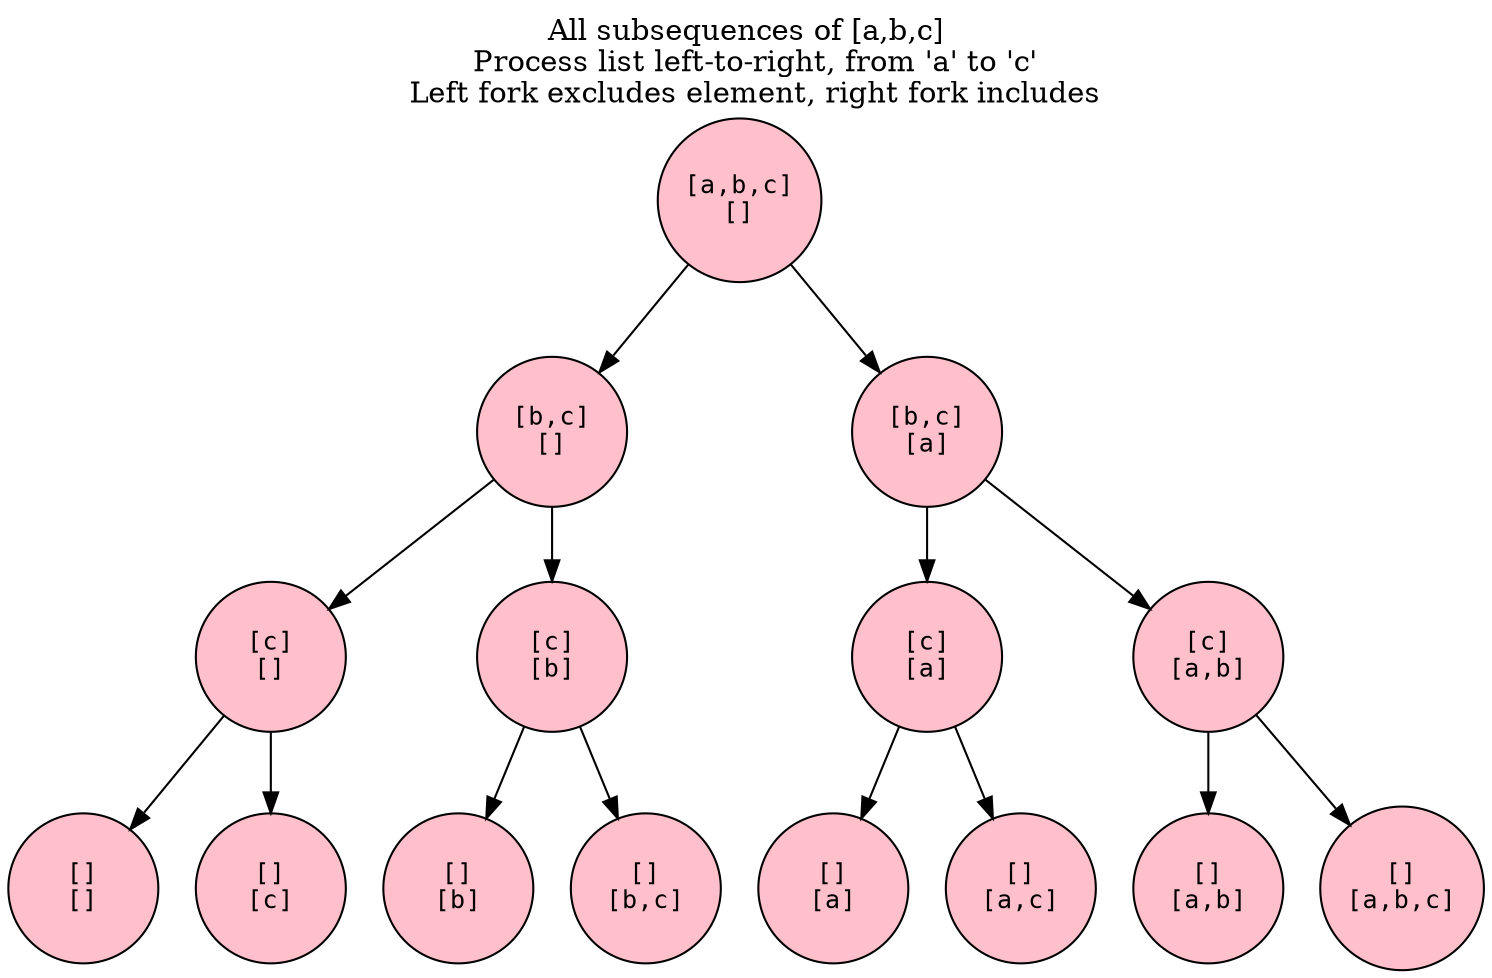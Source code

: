 // digraph SubsequencesAB {
//   node [shape=circle, style=filled, fontname="Consolas",fillcolor=pink, fontcolor=black, fontsize=12, width=1.0, height=1.0];
//   edge [len=1.0, penwidth=1.0, arrowsize=1.0];
//   rankdir=TB;

//   label="All subsequences of [a,b]\nUnderscore _ means empty string";
//   labelloc=t;

//   n__ [label="[a,b]\n'__'"];
//   n_1 [label="[a]\n'_b'"]
//   n_0 [label="[a]\n'__'"]
//   n11 [label="[]\n'ab'"]
//   n01 [label="[]\n'_b'"]
//   n10 [label="[]\n'a_'"]
//   n00 [label="[]\n'__'"]

//   edge [labelfloat=true]

//   n__ -> {n_0, n_1}
//   n_1 -> {n01, n11}
//   n_0 -> {n00, n10}
// }

digraph SubsequencesABC {
  node [shape=circle, style=filled, fontname="Consolas",fillcolor=pink, fontcolor=black, fontsize=12, width=1.0, height=1.0];
  edge [len=1.0, penwidth=1.0, arrowsize=1.0];
  rankdir=TB;

  label="All subsequences of [a,b,c]
  Process list left-to-right, from 'a' to 'c'
  Left fork excludes element, right fork includes";

  labelloc=t;

  n___ [label="[a,b,c]\n[]"];

  n0__ [label="[b,c]\n[]"]
  n1__ [label="[b,c]\n[a]"]

  n00_ [label="[c]\n[]"]
  n10_ [label="[c]\n[a]"]
  n01_ [label="[c]\n[b]"]
  n11_ [label="[c]\n[a,b]"]

  n000 [label="[]\n[]"]
  n100 [label="[]\n[a]"]
  n001 [label="[]\n[c]"]
  n101 [label="[]\n[a,c]"]
  n010 [label="[]\n[b]"]
  n011 [label="[]\n[b,c]"]
  n110 [label="[]\n[a,b]"]
  n111 [label="[]\n[a,b,c]"]

  n___ -> {n0__, n1__}
  n0__ -> {n00_, n01_}
  n1__ -> {n10_, n11_}
  n00_ -> {n000, n001}
  n10_ -> {n100, n101}
  n01_ -> {n010, n011}
  n11_ -> {n110, n111}
}

digraph SubsequencesABCBySize {
  node [shape=circle, style=filled, fontname="Consolas",fillcolor=pink, fontcolor=black, fontsize=12, width=1.0, height=1.0];
  edge [len=1.0, penwidth=1.0, arrowsize=1.0];
  rankdir=TB;

  label="All subsequences of [a,b,c]
  Process list left-to-right, from 'a' to 'c'
  The left tree contains all subsequences beginning with 'a'
  The middle tree are contains subsequences beginning with 'b'
  etc.
  For each node, print out 2nd argument"
  labelloc=t;

  n000 [label="[a,b,c]\n[]"]
  n100 [label="[b,c]\n[a]"]
  n010 [label="[c]\n[b]"]
  n001 [label="[]\n[c]"]
  n110 [label="[c]\n[a,b]"]
  n101 [label="[]\n[a,c]"]
  n011 [label="[]\n[b,c]"]
  n111 [label="[]\n[a,b,c]"]

  n000 -> {n100,n010,n001}
  n100 -> {n110, n101}
  n010 -> {n011}
  n110 -> {n111}
}
